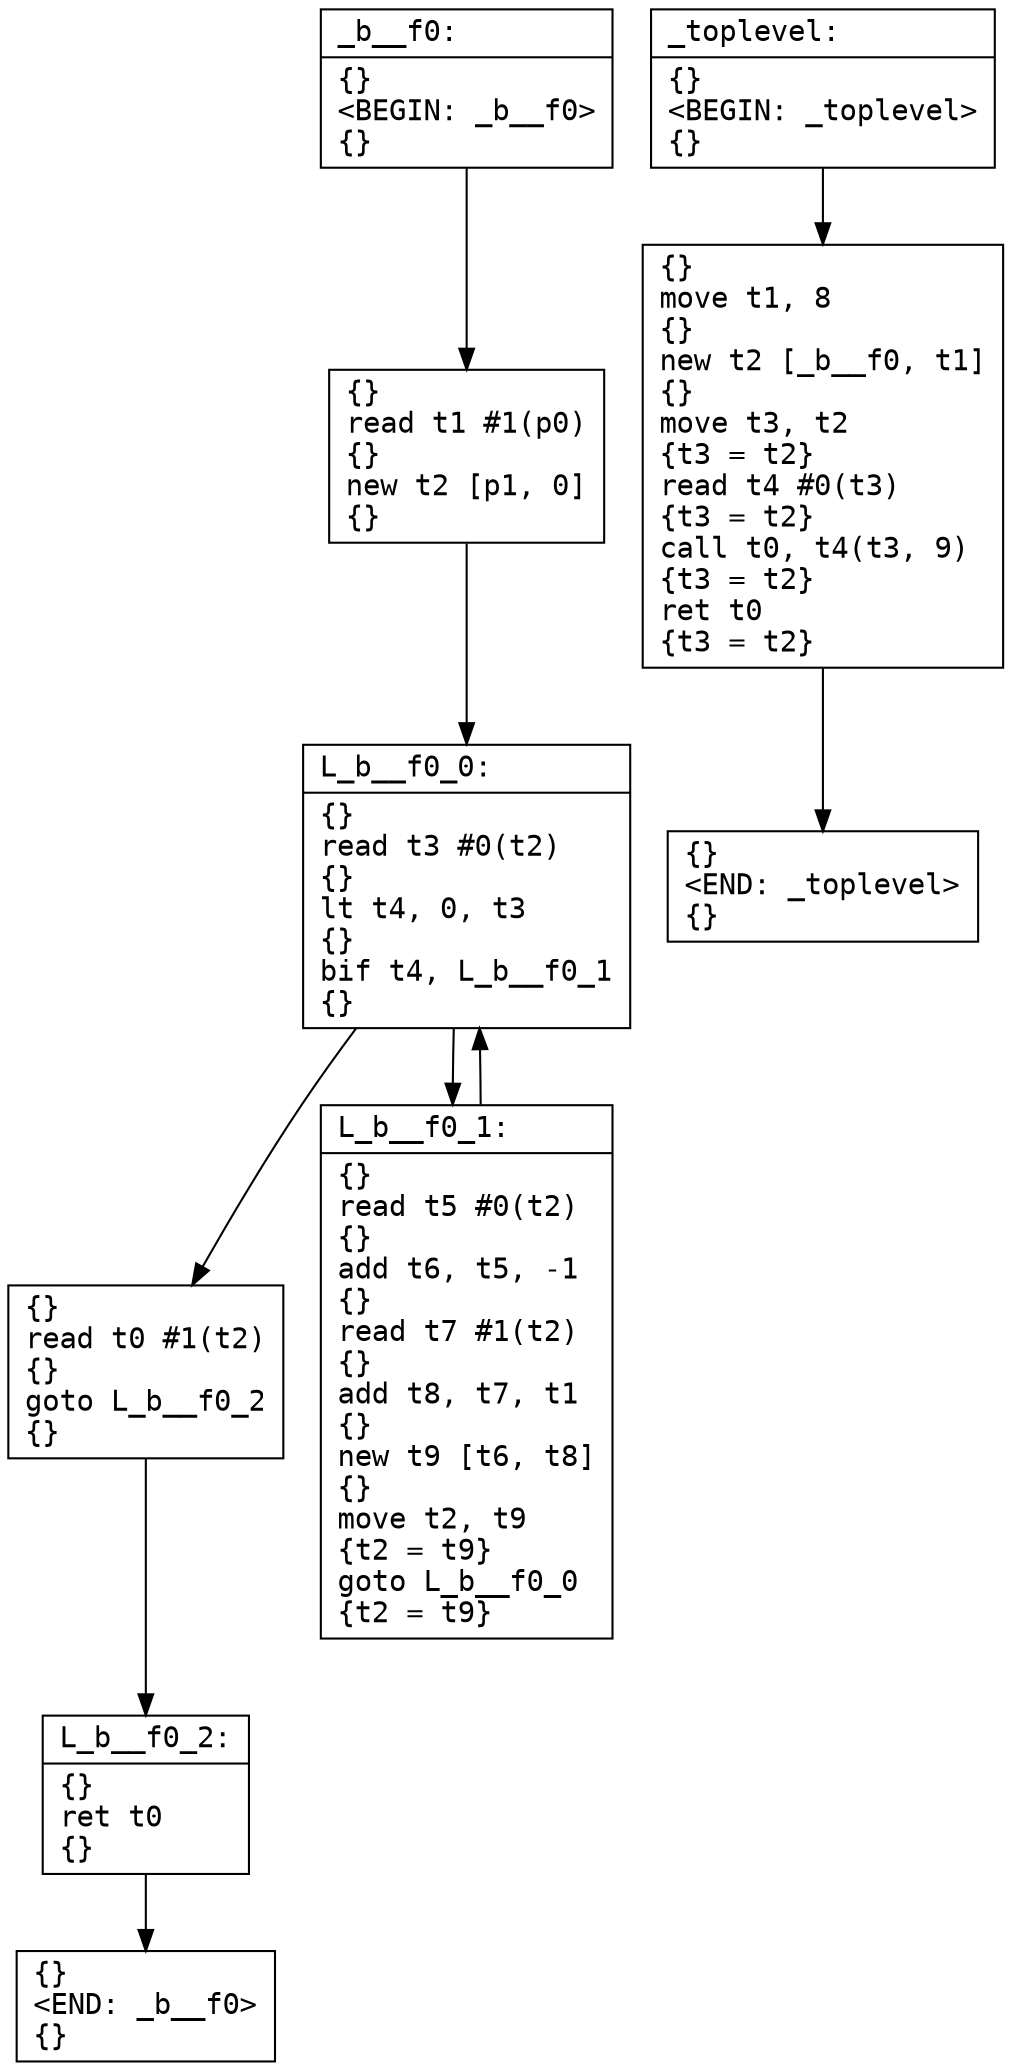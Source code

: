 digraph CFG {
  node [shape=record fontname="courier"]
  _b__f00 [label="{_b__f0:\l|\{\}\l\<BEGIN: _b__f0\>\l\{\}\l}"];
  _b__f01 [label="{\{\}\lread  t1 #1(p0)\l\{\}\lnew  t2 [p1, 0]\l\{\}\l}"];
  _b__f02 [label="{L_b__f0_0:\l|\{\}\lread  t3 #0(t2)\l\{\}\llt  t4, 0, t3\l\{\}\lbif  t4, L_b__f0_1\l\{\}\l}"];
  _b__f03 [label="{\{\}\lread  t0 #1(t2)\l\{\}\lgoto  L_b__f0_2\l\{\}\l}"];
  _b__f04 [label="{L_b__f0_1:\l|\{\}\lread  t5 #0(t2)\l\{\}\ladd  t6, t5, -1\l\{\}\lread  t7 #1(t2)\l\{\}\ladd  t8, t7, t1\l\{\}\lnew  t9 [t6, t8]\l\{\}\lmove  t2, t9\l\{t2 = t9\}\lgoto  L_b__f0_0\l\{t2 = t9\}\l}"];
  _b__f05 [label="{L_b__f0_2:\l|\{\}\lret  t0\l\{\}\l}"];
  _b__f06 [label="{\{\}\l\<END: _b__f0\>\l\{\}\l}"];

  _b__f00 -> _b__f01
  _b__f01 -> _b__f02
  _b__f02 -> _b__f04
  _b__f02 -> _b__f03
  _b__f03 -> _b__f05
  _b__f04 -> _b__f02
  _b__f05 -> _b__f06
  
  _toplevel0 [label="{_toplevel:\l|\{\}\l\<BEGIN: _toplevel\>\l\{\}\l}"];
  _toplevel1 [label="{\{\}\lmove  t1, 8\l\{\}\lnew  t2 [_b__f0, t1]\l\{\}\lmove  t3, t2\l\{t3 = t2\}\lread  t4 #0(t3)\l\{t3 = t2\}\lcall  t0, t4(t3, 9)\l\{t3 = t2\}\lret  t0\l\{t3 = t2\}\l}"];
  _toplevel2 [label="{\{\}\l\<END: _toplevel\>\l\{\}\l}"];

  _toplevel0 -> _toplevel1
  _toplevel1 -> _toplevel2
  }
